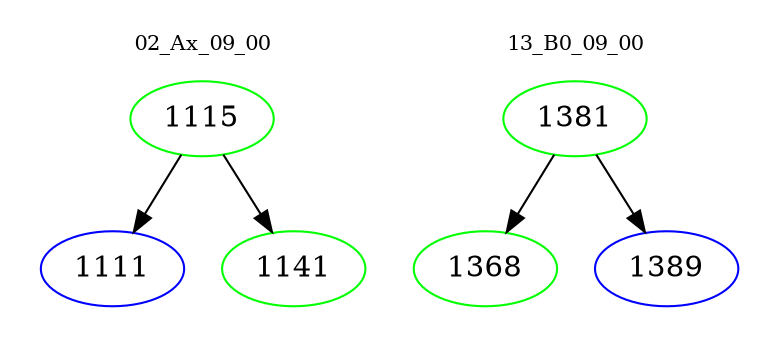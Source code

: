 digraph{
subgraph cluster_0 {
color = white
label = "02_Ax_09_00";
fontsize=10;
T0_1115 [label="1115", color="green"]
T0_1115 -> T0_1111 [color="black"]
T0_1111 [label="1111", color="blue"]
T0_1115 -> T0_1141 [color="black"]
T0_1141 [label="1141", color="green"]
}
subgraph cluster_1 {
color = white
label = "13_B0_09_00";
fontsize=10;
T1_1381 [label="1381", color="green"]
T1_1381 -> T1_1368 [color="black"]
T1_1368 [label="1368", color="green"]
T1_1381 -> T1_1389 [color="black"]
T1_1389 [label="1389", color="blue"]
}
}
